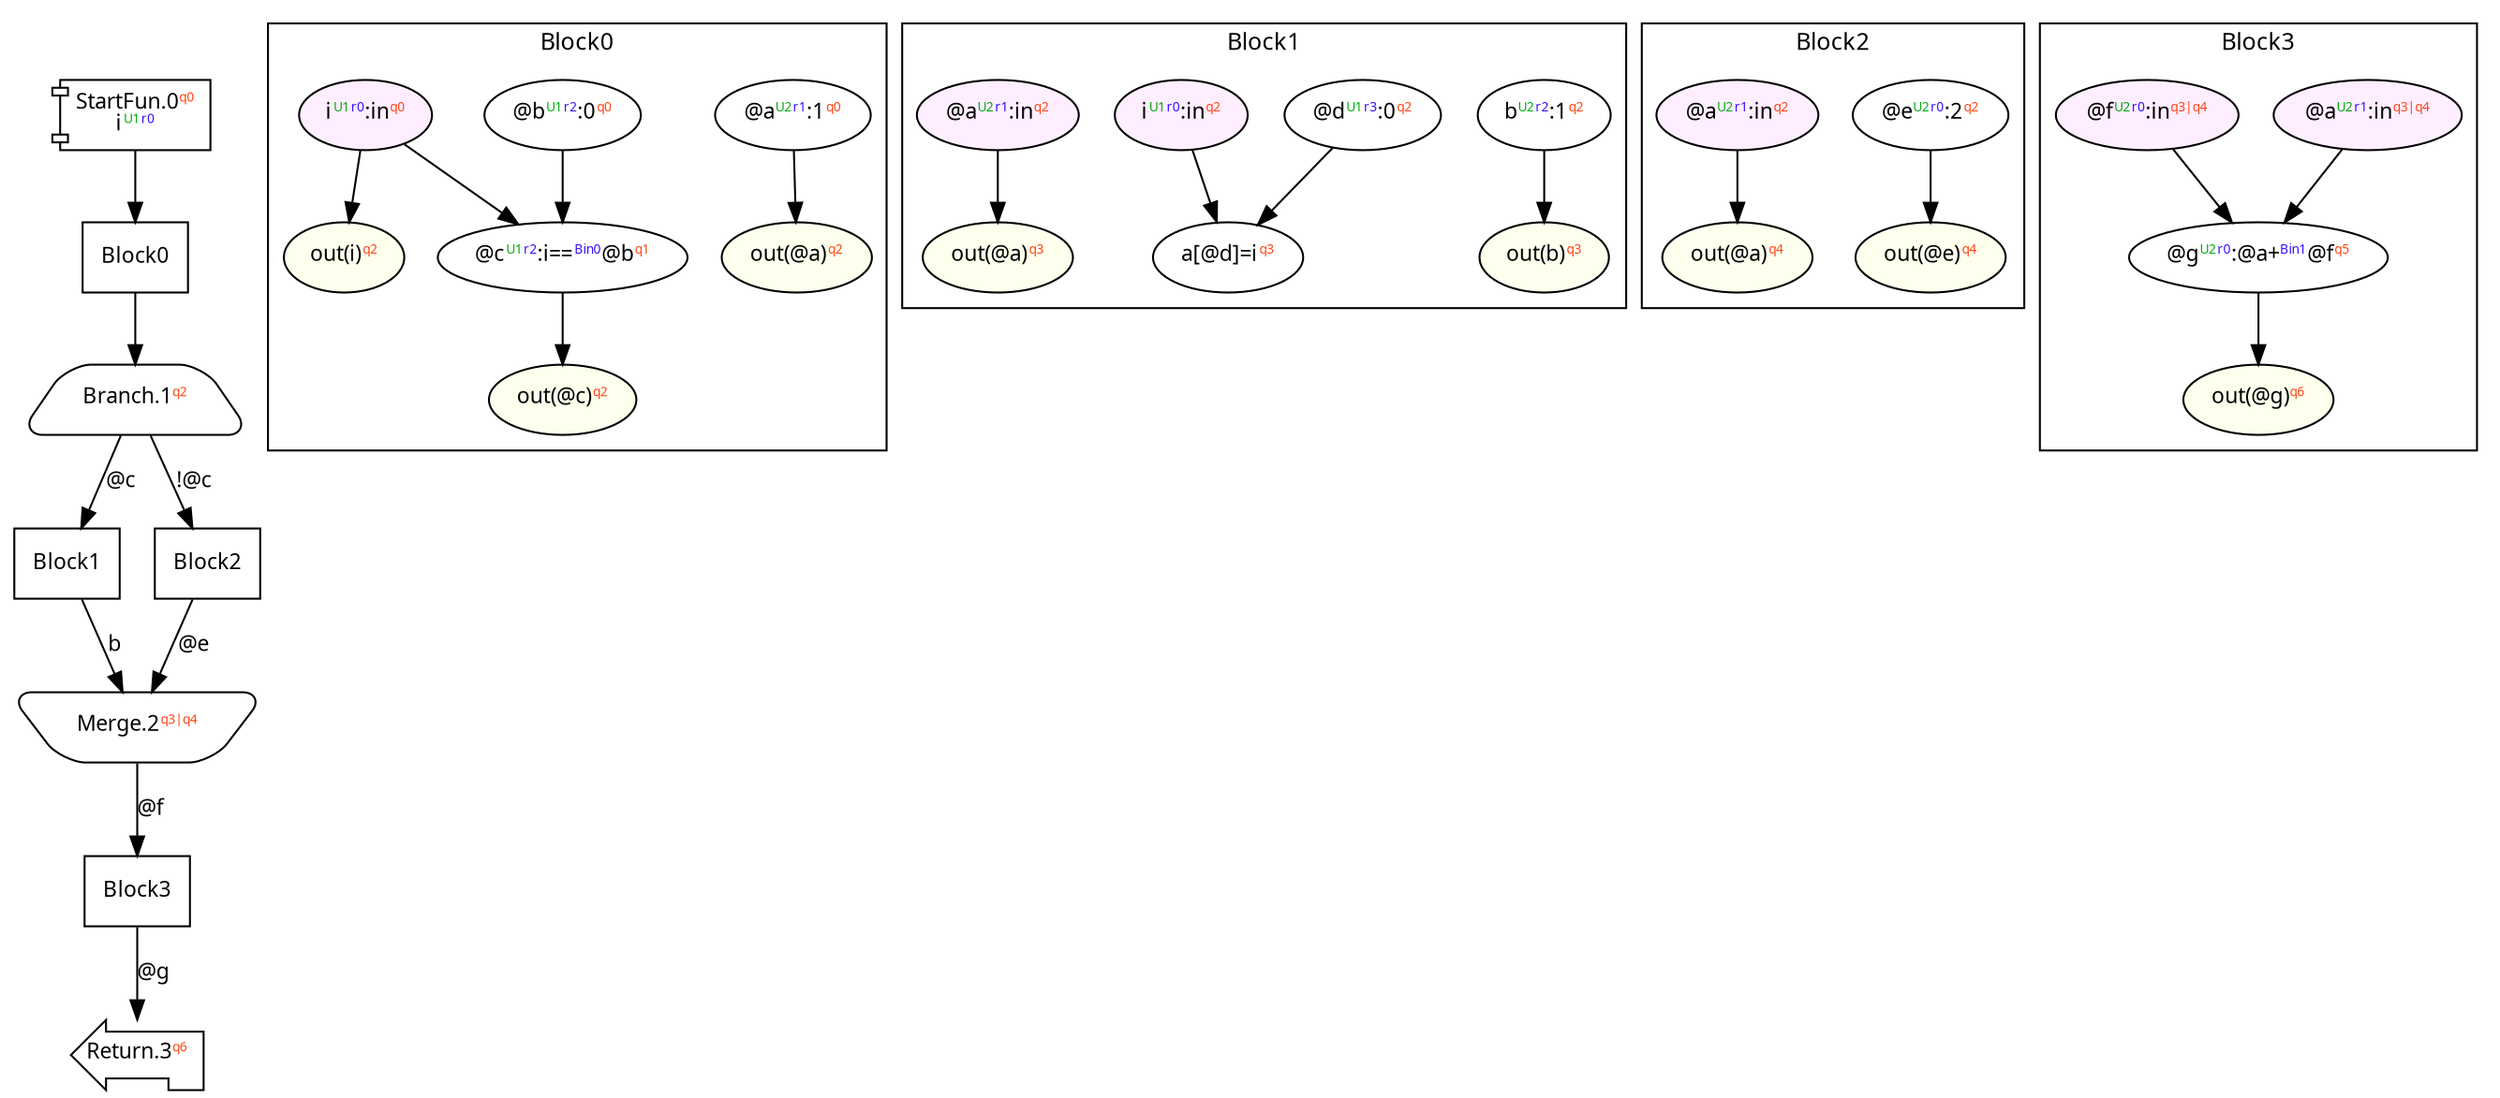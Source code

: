 digraph Program_ {
  graph [fontname = "Monaco", fontsize = 12, ranksep = 0.5];
  node [shape = box, fontname = "Monaco", fontsize = 11; colorscheme = pastel19];
  edge [fontname = "Monaco", fontsize = 11; colorscheme = pastel19];
  Jump0[label = <StartFun.0<font color="#ff4411" point-size="8"><sup>q0</sup></font><br/>i<font color="#00aa11" point-size="8"><sup>U1</sup></font><font color="#3311ff" point-size="8"><sup>r0</sup></font>>; shape = component];
  Jump0 -> Block0;
  Jump1[
    label = <Branch.1<font color="#ff4411" point-size="8"><sup>q2</sup></font>>;
    shape = trapezium; style = rounded;
  ];
  Block0 -> Jump1;
  Jump1 -> Block1 [label="@c"];
  Jump1 -> Block2 [label="!@c"];
  Jump2[label = <Merge.2<font color="#ff4411" point-size="8"><sup>q3|q4</sup></font>>; shape = invtrapezium; style = rounded];
  Block1 -> Jump2 [label="b"];
  Block2 -> Jump2 [label="@e"];
  Jump2 -> Block3 [label="@f"];
  Jump3[label = <Return.3<font color="#ff4411" point-size="8"><sup>q6</sup></font>>; shape = lpromoter];
  Block3 -> Jump3 [label="@g"];
  Block0 [label = "Block0"];
  Block1 [label = "Block1"];
  Block2 [label = "Block2"];
  Block3 [label = "Block3"];
  subgraph cluster_dfg_Block0 {
    node [shape = oval];
    label = "Block0";
    0 [label=<@a<font color="#00aa11" point-size="8"><sup>U2</sup></font><font color="#3311ff" point-size="8"><sup>r1</sup></font>:1<font color="#ff4411" point-size="8"><sup>q0</sup></font>>; ];
    20 [label=<out(i)<font color="#ff4411" point-size="8"><sup>q2</sup></font>>; style="filled"; fillcolor="#ffffee";];
    1 [label=<@b<font color="#00aa11" point-size="8"><sup>U1</sup></font><font color="#3311ff" point-size="8"><sup>r2</sup></font>:0<font color="#ff4411" point-size="8"><sup>q0</sup></font>>; ];
    21 [label=<out(@c)<font color="#ff4411" point-size="8"><sup>q2</sup></font>>; style="filled"; fillcolor="#ffffee";];
    2 [label=<@c<font color="#00aa11" point-size="8"><sup>U1</sup></font><font color="#3311ff" point-size="8"><sup>r2</sup></font>:i==<font color="#3311ff" point-size="8"><sup>Bin0</sup></font>@b<font color="#ff4411" point-size="8"><sup>q1</sup></font>>; ];
    18 [label=<i<font color="#00aa11" point-size="8"><sup>U1</sup></font><font color="#3311ff" point-size="8"><sup>r0</sup></font>:in<font color="#ff4411" point-size="8"><sup>q0</sup></font>>; style="filled"; fillcolor="#ffeeff";];
    19 [label=<out(@a)<font color="#ff4411" point-size="8"><sup>q2</sup></font>>; style="filled"; fillcolor="#ffffee";];
    0 -> 19;
    1 -> 2;
    2 -> 21;
    18 -> 2;
    18 -> 20;
  }
  subgraph cluster_dfg_Block1 {
    node [shape = oval];
    label = "Block1";
    5 [label=<a[@d]=i<font color="#ff4411" point-size="8"><sup>q3</sup></font>>; ];
    14 [label=<out(b)<font color="#ff4411" point-size="8"><sup>q3</sup></font>>; style="filled"; fillcolor="#ffffee";];
    13 [label=<out(@a)<font color="#ff4411" point-size="8"><sup>q3</sup></font>>; style="filled"; fillcolor="#ffffee";];
    12 [label=<i<font color="#00aa11" point-size="8"><sup>U1</sup></font><font color="#3311ff" point-size="8"><sup>r0</sup></font>:in<font color="#ff4411" point-size="8"><sup>q2</sup></font>>; style="filled"; fillcolor="#ffeeff";];
    3 [label=<b<font color="#00aa11" point-size="8"><sup>U2</sup></font><font color="#3311ff" point-size="8"><sup>r2</sup></font>:1<font color="#ff4411" point-size="8"><sup>q2</sup></font>>; ];
    11 [label=<@a<font color="#00aa11" point-size="8"><sup>U2</sup></font><font color="#3311ff" point-size="8"><sup>r1</sup></font>:in<font color="#ff4411" point-size="8"><sup>q2</sup></font>>; style="filled"; fillcolor="#ffeeff";];
    4 [label=<@d<font color="#00aa11" point-size="8"><sup>U1</sup></font><font color="#3311ff" point-size="8"><sup>r3</sup></font>:0<font color="#ff4411" point-size="8"><sup>q2</sup></font>>; ];
    3 -> 14;
    4 -> 5;
    11 -> 13;
    12 -> 5;
  }
  subgraph cluster_dfg_Block2 {
    node [shape = oval];
    label = "Block2";
    6 [label=<@e<font color="#00aa11" point-size="8"><sup>U2</sup></font><font color="#3311ff" point-size="8"><sup>r0</sup></font>:2<font color="#ff4411" point-size="8"><sup>q2</sup></font>>; ];
    15 [label=<@a<font color="#00aa11" point-size="8"><sup>U2</sup></font><font color="#3311ff" point-size="8"><sup>r1</sup></font>:in<font color="#ff4411" point-size="8"><sup>q2</sup></font>>; style="filled"; fillcolor="#ffeeff";];
    16 [label=<out(@a)<font color="#ff4411" point-size="8"><sup>q4</sup></font>>; style="filled"; fillcolor="#ffffee";];
    17 [label=<out(@e)<font color="#ff4411" point-size="8"><sup>q4</sup></font>>; style="filled"; fillcolor="#ffffee";];
    6 -> 17;
    15 -> 16;
  }
  subgraph cluster_dfg_Block3 {
    node [shape = oval];
    label = "Block3";
    7 [label=<@g<font color="#00aa11" point-size="8"><sup>U2</sup></font><font color="#3311ff" point-size="8"><sup>r0</sup></font>:@a+<font color="#3311ff" point-size="8"><sup>Bin1</sup></font>@f<font color="#ff4411" point-size="8"><sup>q5</sup></font>>; ];
    8 [label=<@a<font color="#00aa11" point-size="8"><sup>U2</sup></font><font color="#3311ff" point-size="8"><sup>r1</sup></font>:in<font color="#ff4411" point-size="8"><sup>q3|q4</sup></font>>; style="filled"; fillcolor="#ffeeff";];
    9 [label=<@f<font color="#00aa11" point-size="8"><sup>U2</sup></font><font color="#3311ff" point-size="8"><sup>r0</sup></font>:in<font color="#ff4411" point-size="8"><sup>q3|q4</sup></font>>; style="filled"; fillcolor="#ffeeff";];
    10 [label=<out(@g)<font color="#ff4411" point-size="8"><sup>q6</sup></font>>; style="filled"; fillcolor="#ffffee";];
    7 -> 10;
    8 -> 7;
    9 -> 7;
  }
}
